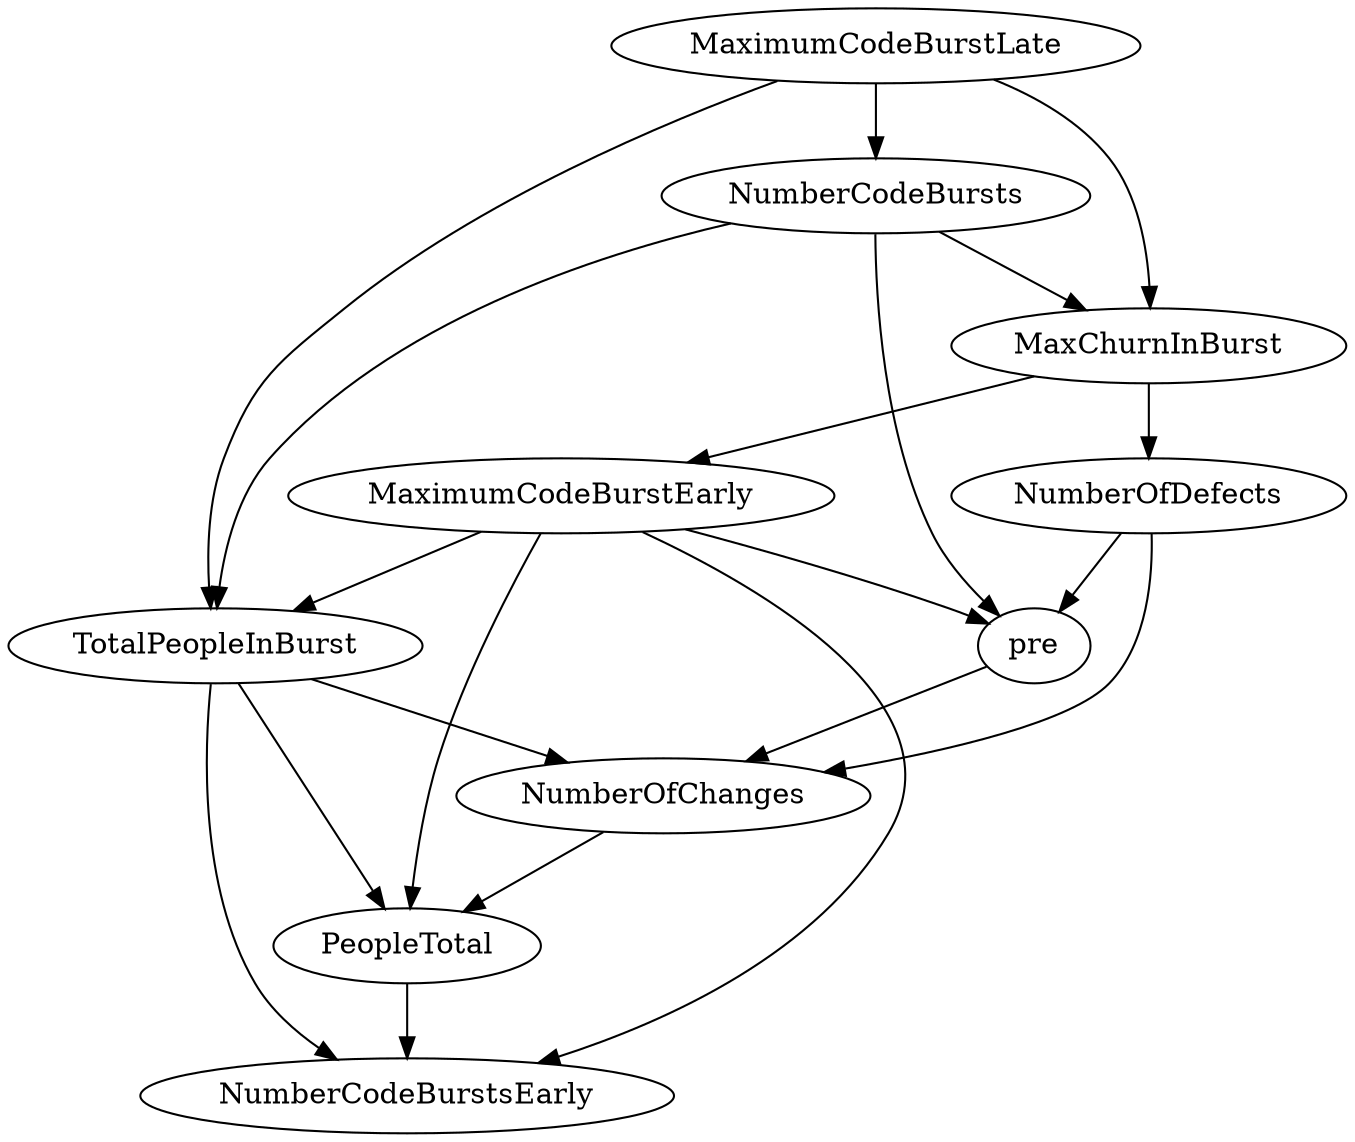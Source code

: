 digraph {
   NumberCodeBursts;
   NumberOfDefects;
   NumberOfChanges;
   MaximumCodeBurstEarly;
   TotalPeopleInBurst;
   NumberCodeBurstsEarly;
   MaxChurnInBurst;
   pre;
   MaximumCodeBurstLate;
   PeopleTotal;
   NumberCodeBursts -> TotalPeopleInBurst;
   NumberCodeBursts -> MaxChurnInBurst;
   NumberCodeBursts -> pre;
   NumberOfDefects -> NumberOfChanges;
   NumberOfDefects -> pre;
   NumberOfChanges -> PeopleTotal;
   MaximumCodeBurstEarly -> TotalPeopleInBurst;
   MaximumCodeBurstEarly -> NumberCodeBurstsEarly;
   MaximumCodeBurstEarly -> pre;
   MaximumCodeBurstEarly -> PeopleTotal;
   TotalPeopleInBurst -> NumberOfChanges;
   TotalPeopleInBurst -> NumberCodeBurstsEarly;
   TotalPeopleInBurst -> PeopleTotal;
   MaxChurnInBurst -> NumberOfDefects;
   MaxChurnInBurst -> MaximumCodeBurstEarly;
   pre -> NumberOfChanges;
   MaximumCodeBurstLate -> NumberCodeBursts;
   MaximumCodeBurstLate -> TotalPeopleInBurst;
   MaximumCodeBurstLate -> MaxChurnInBurst;
   PeopleTotal -> NumberCodeBurstsEarly;
}
